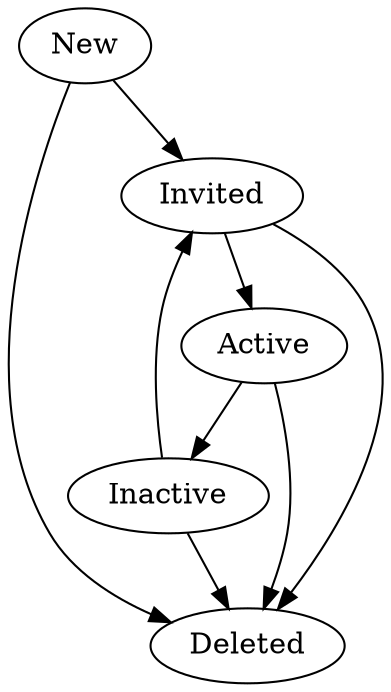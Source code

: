 digraph G {
	A [label="New"]
	B [label="Inactive"]
	C [label="Active"]
	D [label="Deleted"]
	E [label="Invited"]

	A -> E -> C -> D
	C -> B -> E
	A -> D
	B -> D
	E -> D
	
}